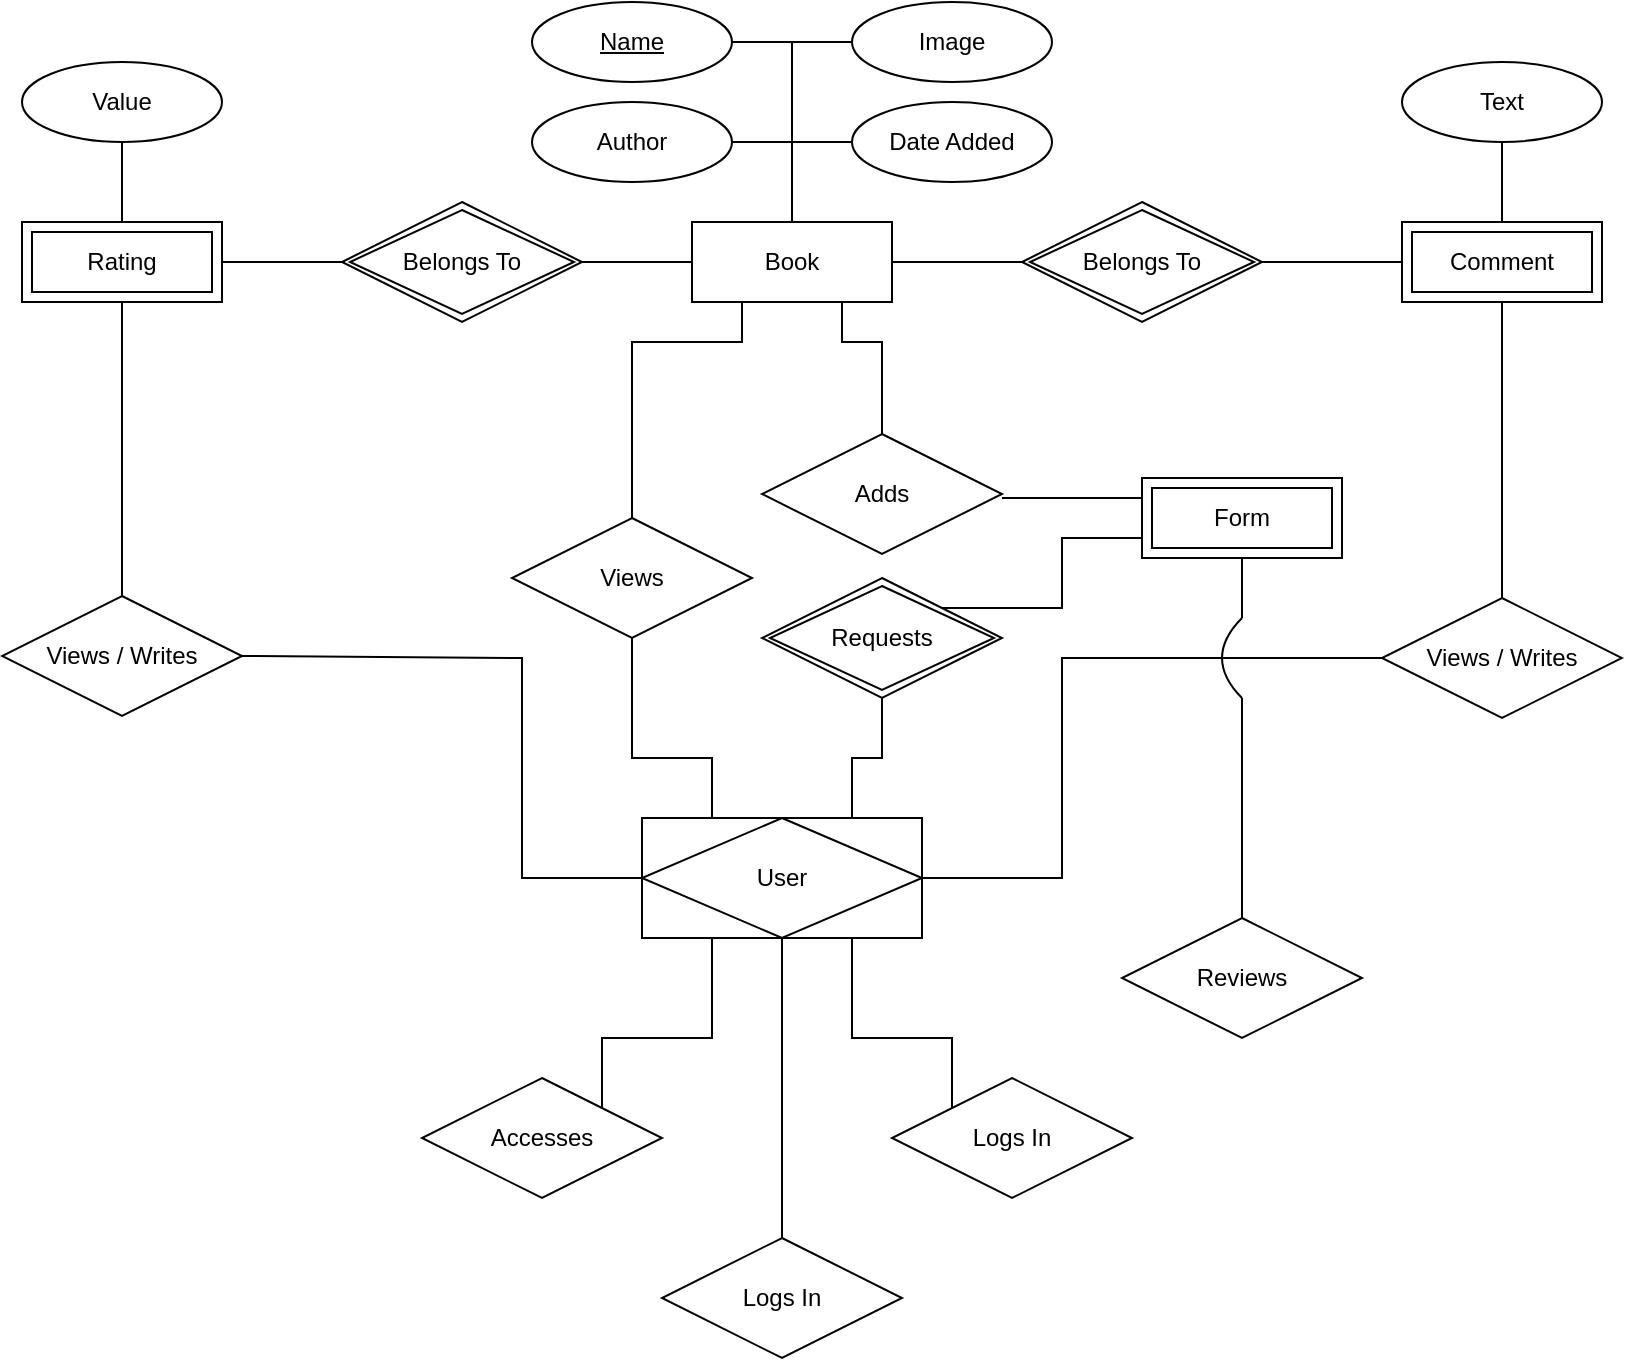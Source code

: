 <mxfile version="28.1.2">
  <diagram id="R2lEEEUBdFMjLlhIrx00" name="Page-1">
    <mxGraphModel dx="925" dy="460" grid="1" gridSize="10" guides="1" tooltips="1" connect="1" arrows="1" fold="1" page="1" pageScale="1" pageWidth="1654" pageHeight="2336" math="0" shadow="0" extFonts="Permanent Marker^https://fonts.googleapis.com/css?family=Permanent+Marker">
      <root>
        <mxCell id="0" />
        <mxCell id="1" parent="0" />
        <mxCell id="_qxPgumP9IlU6FrScyzH-1" value="&lt;div&gt;Book&lt;/div&gt;" style="whiteSpace=wrap;html=1;align=center;" vertex="1" parent="1">
          <mxGeometry x="375" y="350" width="100" height="40" as="geometry" />
        </mxCell>
        <mxCell id="_qxPgumP9IlU6FrScyzH-5" style="edgeStyle=orthogonalEdgeStyle;rounded=0;orthogonalLoop=1;jettySize=auto;html=1;exitX=1;exitY=0.5;exitDx=0;exitDy=0;entryX=0.5;entryY=0;entryDx=0;entryDy=0;endArrow=none;endFill=0;" edge="1" parent="1" source="_qxPgumP9IlU6FrScyzH-2" target="_qxPgumP9IlU6FrScyzH-1">
          <mxGeometry relative="1" as="geometry">
            <mxPoint x="395" y="289.96" as="sourcePoint" />
            <mxPoint x="425" y="379.96" as="targetPoint" />
            <Array as="points">
              <mxPoint x="425" y="260" />
            </Array>
          </mxGeometry>
        </mxCell>
        <mxCell id="_qxPgumP9IlU6FrScyzH-2" value="Name" style="ellipse;whiteSpace=wrap;html=1;align=center;fontStyle=4;" vertex="1" parent="1">
          <mxGeometry x="295" y="240" width="100" height="40" as="geometry" />
        </mxCell>
        <mxCell id="_qxPgumP9IlU6FrScyzH-6" value="&lt;div&gt;Author&lt;/div&gt;" style="ellipse;whiteSpace=wrap;html=1;align=center;" vertex="1" parent="1">
          <mxGeometry x="295" y="290" width="100" height="40" as="geometry" />
        </mxCell>
        <mxCell id="_qxPgumP9IlU6FrScyzH-7" value="Date Added" style="ellipse;whiteSpace=wrap;html=1;align=center;" vertex="1" parent="1">
          <mxGeometry x="455" y="290" width="100" height="40" as="geometry" />
        </mxCell>
        <mxCell id="_qxPgumP9IlU6FrScyzH-10" value="" style="edgeStyle=orthogonalEdgeStyle;rounded=0;orthogonalLoop=1;jettySize=auto;html=1;exitX=1;exitY=0.5;exitDx=0;exitDy=0;entryX=0.5;entryY=0;entryDx=0;entryDy=0;endArrow=none;endFill=0;" edge="1" parent="1" source="_qxPgumP9IlU6FrScyzH-6" target="_qxPgumP9IlU6FrScyzH-1">
          <mxGeometry relative="1" as="geometry">
            <mxPoint x="535" y="310" as="sourcePoint" />
            <mxPoint x="455" y="380" as="targetPoint" />
            <Array as="points">
              <mxPoint x="425" y="310" />
            </Array>
          </mxGeometry>
        </mxCell>
        <mxCell id="_qxPgumP9IlU6FrScyzH-11" value="" style="edgeStyle=orthogonalEdgeStyle;rounded=0;orthogonalLoop=1;jettySize=auto;html=1;endArrow=none;endFill=0;entryX=0.5;entryY=0;entryDx=0;entryDy=0;exitX=0;exitY=0.5;exitDx=0;exitDy=0;" edge="1" parent="1" source="_qxPgumP9IlU6FrScyzH-7" target="_qxPgumP9IlU6FrScyzH-1">
          <mxGeometry relative="1" as="geometry">
            <mxPoint x="485" y="260" as="sourcePoint" />
            <mxPoint x="465" y="280" as="targetPoint" />
            <Array as="points">
              <mxPoint x="455" y="310" />
              <mxPoint x="425" y="310" />
            </Array>
          </mxGeometry>
        </mxCell>
        <mxCell id="_qxPgumP9IlU6FrScyzH-14" style="edgeStyle=orthogonalEdgeStyle;rounded=0;orthogonalLoop=1;jettySize=auto;html=1;exitX=0;exitY=0.5;exitDx=0;exitDy=0;entryX=0.5;entryY=0;entryDx=0;entryDy=0;endArrow=none;endFill=0;" edge="1" parent="1" source="_qxPgumP9IlU6FrScyzH-12" target="_qxPgumP9IlU6FrScyzH-1">
          <mxGeometry relative="1" as="geometry" />
        </mxCell>
        <mxCell id="_qxPgumP9IlU6FrScyzH-12" value="Image" style="ellipse;whiteSpace=wrap;html=1;align=center;" vertex="1" parent="1">
          <mxGeometry x="455" y="240" width="100" height="40" as="geometry" />
        </mxCell>
        <mxCell id="_qxPgumP9IlU6FrScyzH-16" value="Rating" style="shape=ext;margin=3;double=1;whiteSpace=wrap;html=1;align=center;" vertex="1" parent="1">
          <mxGeometry x="40" y="350" width="100" height="40" as="geometry" />
        </mxCell>
        <mxCell id="_qxPgumP9IlU6FrScyzH-17" value="&lt;div&gt;Comment&lt;/div&gt;" style="shape=ext;margin=3;double=1;whiteSpace=wrap;html=1;align=center;" vertex="1" parent="1">
          <mxGeometry x="730" y="350" width="100" height="40" as="geometry" />
        </mxCell>
        <mxCell id="_qxPgumP9IlU6FrScyzH-19" value="&lt;div&gt;Belongs To&lt;/div&gt;" style="shape=rhombus;double=1;perimeter=rhombusPerimeter;whiteSpace=wrap;html=1;align=center;" vertex="1" parent="1">
          <mxGeometry x="200" y="340" width="120" height="60" as="geometry" />
        </mxCell>
        <mxCell id="_qxPgumP9IlU6FrScyzH-20" value="Belongs To" style="shape=rhombus;double=1;perimeter=rhombusPerimeter;whiteSpace=wrap;html=1;align=center;" vertex="1" parent="1">
          <mxGeometry x="540" y="340" width="120" height="60" as="geometry" />
        </mxCell>
        <mxCell id="_qxPgumP9IlU6FrScyzH-21" value="" style="endArrow=none;html=1;rounded=0;exitX=1;exitY=0.5;exitDx=0;exitDy=0;entryX=0;entryY=0.5;entryDx=0;entryDy=0;" edge="1" parent="1" source="_qxPgumP9IlU6FrScyzH-16" target="_qxPgumP9IlU6FrScyzH-19">
          <mxGeometry relative="1" as="geometry">
            <mxPoint x="330" y="430" as="sourcePoint" />
            <mxPoint x="490" y="430" as="targetPoint" />
          </mxGeometry>
        </mxCell>
        <mxCell id="_qxPgumP9IlU6FrScyzH-22" value="" style="endArrow=none;html=1;rounded=0;exitX=1;exitY=0.5;exitDx=0;exitDy=0;entryX=0;entryY=0.5;entryDx=0;entryDy=0;" edge="1" parent="1" source="_qxPgumP9IlU6FrScyzH-19" target="_qxPgumP9IlU6FrScyzH-1">
          <mxGeometry relative="1" as="geometry">
            <mxPoint x="330" y="480" as="sourcePoint" />
            <mxPoint x="390" y="480" as="targetPoint" />
          </mxGeometry>
        </mxCell>
        <mxCell id="_qxPgumP9IlU6FrScyzH-23" value="" style="endArrow=none;html=1;rounded=0;exitX=1;exitY=0.5;exitDx=0;exitDy=0;entryX=0;entryY=0.5;entryDx=0;entryDy=0;" edge="1" parent="1" source="_qxPgumP9IlU6FrScyzH-1" target="_qxPgumP9IlU6FrScyzH-20">
          <mxGeometry relative="1" as="geometry">
            <mxPoint x="410" y="440" as="sourcePoint" />
            <mxPoint x="465" y="440" as="targetPoint" />
          </mxGeometry>
        </mxCell>
        <mxCell id="_qxPgumP9IlU6FrScyzH-24" value="" style="endArrow=none;html=1;rounded=0;exitX=1;exitY=0.5;exitDx=0;exitDy=0;entryX=0;entryY=0.5;entryDx=0;entryDy=0;" edge="1" parent="1" source="_qxPgumP9IlU6FrScyzH-20" target="_qxPgumP9IlU6FrScyzH-17">
          <mxGeometry relative="1" as="geometry">
            <mxPoint x="660" y="490" as="sourcePoint" />
            <mxPoint x="715" y="490" as="targetPoint" />
          </mxGeometry>
        </mxCell>
        <mxCell id="_qxPgumP9IlU6FrScyzH-26" value="Value" style="ellipse;whiteSpace=wrap;html=1;align=center;" vertex="1" parent="1">
          <mxGeometry x="40" y="270" width="100" height="40" as="geometry" />
        </mxCell>
        <mxCell id="_qxPgumP9IlU6FrScyzH-27" value="&lt;div&gt;Text&lt;/div&gt;" style="ellipse;whiteSpace=wrap;html=1;align=center;" vertex="1" parent="1">
          <mxGeometry x="730" y="270" width="100" height="40" as="geometry" />
        </mxCell>
        <mxCell id="_qxPgumP9IlU6FrScyzH-29" value="" style="endArrow=none;html=1;rounded=0;exitX=0.5;exitY=0;exitDx=0;exitDy=0;entryX=0.5;entryY=1;entryDx=0;entryDy=0;" edge="1" parent="1" source="_qxPgumP9IlU6FrScyzH-16" target="_qxPgumP9IlU6FrScyzH-26">
          <mxGeometry relative="1" as="geometry">
            <mxPoint x="160" y="360" as="sourcePoint" />
            <mxPoint x="220" y="360" as="targetPoint" />
          </mxGeometry>
        </mxCell>
        <mxCell id="_qxPgumP9IlU6FrScyzH-30" value="" style="endArrow=none;html=1;rounded=0;exitX=0.5;exitY=0;exitDx=0;exitDy=0;entryX=0.5;entryY=1;entryDx=0;entryDy=0;" edge="1" parent="1" source="_qxPgumP9IlU6FrScyzH-17" target="_qxPgumP9IlU6FrScyzH-27">
          <mxGeometry relative="1" as="geometry">
            <mxPoint x="781" y="355" as="sourcePoint" />
            <mxPoint x="781" y="315" as="targetPoint" />
          </mxGeometry>
        </mxCell>
        <mxCell id="_qxPgumP9IlU6FrScyzH-50" value="&lt;div&gt;Views&lt;/div&gt;" style="shape=rhombus;perimeter=rhombusPerimeter;whiteSpace=wrap;html=1;align=center;" vertex="1" parent="1">
          <mxGeometry x="285" y="498" width="120" height="60" as="geometry" />
        </mxCell>
        <mxCell id="_qxPgumP9IlU6FrScyzH-51" value="" style="endArrow=none;html=1;rounded=0;entryX=0.5;entryY=1;entryDx=0;entryDy=0;exitX=0.25;exitY=0;exitDx=0;exitDy=0;" edge="1" parent="1" source="_qxPgumP9IlU6FrScyzH-81" target="_qxPgumP9IlU6FrScyzH-50">
          <mxGeometry relative="1" as="geometry">
            <mxPoint x="400" y="608" as="sourcePoint" />
            <mxPoint x="470" y="648" as="targetPoint" />
            <Array as="points">
              <mxPoint x="385" y="618" />
              <mxPoint x="345" y="618" />
            </Array>
          </mxGeometry>
        </mxCell>
        <mxCell id="_qxPgumP9IlU6FrScyzH-52" value="" style="endArrow=none;html=1;rounded=0;exitX=0.25;exitY=1;exitDx=0;exitDy=0;entryX=0.5;entryY=0;entryDx=0;entryDy=0;" edge="1" parent="1" source="_qxPgumP9IlU6FrScyzH-1" target="_qxPgumP9IlU6FrScyzH-50">
          <mxGeometry relative="1" as="geometry">
            <mxPoint x="200" y="490" as="sourcePoint" />
            <mxPoint x="360" y="490" as="targetPoint" />
            <Array as="points">
              <mxPoint x="400" y="410" />
              <mxPoint x="345" y="410" />
            </Array>
          </mxGeometry>
        </mxCell>
        <mxCell id="_qxPgumP9IlU6FrScyzH-53" value="Views / Writes" style="shape=rhombus;perimeter=rhombusPerimeter;whiteSpace=wrap;html=1;align=center;" vertex="1" parent="1">
          <mxGeometry x="720" y="538" width="120" height="60" as="geometry" />
        </mxCell>
        <mxCell id="_qxPgumP9IlU6FrScyzH-54" value="Views / Writes" style="shape=rhombus;perimeter=rhombusPerimeter;whiteSpace=wrap;html=1;align=center;" vertex="1" parent="1">
          <mxGeometry x="30" y="537" width="120" height="60" as="geometry" />
        </mxCell>
        <mxCell id="_qxPgumP9IlU6FrScyzH-55" value="" style="endArrow=none;html=1;rounded=0;exitX=1;exitY=0.5;exitDx=0;exitDy=0;entryX=0;entryY=0.5;entryDx=0;entryDy=0;" edge="1" parent="1" source="_qxPgumP9IlU6FrScyzH-54" target="_qxPgumP9IlU6FrScyzH-81">
          <mxGeometry relative="1" as="geometry">
            <mxPoint x="160" y="568" as="sourcePoint" />
            <mxPoint x="375" y="628" as="targetPoint" />
            <Array as="points">
              <mxPoint x="290" y="568" />
              <mxPoint x="290" y="678" />
            </Array>
          </mxGeometry>
        </mxCell>
        <mxCell id="_qxPgumP9IlU6FrScyzH-57" value="" style="endArrow=none;html=1;rounded=0;exitX=0;exitY=0.5;exitDx=0;exitDy=0;entryX=1;entryY=0.5;entryDx=0;entryDy=0;" edge="1" parent="1" source="_qxPgumP9IlU6FrScyzH-53" target="_qxPgumP9IlU6FrScyzH-81">
          <mxGeometry relative="1" as="geometry">
            <mxPoint x="510" y="578" as="sourcePoint" />
            <mxPoint x="475" y="628" as="targetPoint" />
            <Array as="points">
              <mxPoint x="560" y="568" />
              <mxPoint x="560" y="678" />
            </Array>
          </mxGeometry>
        </mxCell>
        <mxCell id="_qxPgumP9IlU6FrScyzH-58" value="" style="endArrow=none;html=1;rounded=0;exitX=0.5;exitY=1;exitDx=0;exitDy=0;exitPerimeter=0;entryX=0.5;entryY=0;entryDx=0;entryDy=0;" edge="1" parent="1" source="_qxPgumP9IlU6FrScyzH-17" target="_qxPgumP9IlU6FrScyzH-53">
          <mxGeometry relative="1" as="geometry">
            <mxPoint x="640" y="590" as="sourcePoint" />
            <mxPoint x="800" y="420" as="targetPoint" />
          </mxGeometry>
        </mxCell>
        <mxCell id="_qxPgumP9IlU6FrScyzH-59" value="" style="endArrow=none;html=1;rounded=0;exitX=0.5;exitY=1;exitDx=0;exitDy=0;exitPerimeter=0;entryX=0.5;entryY=0;entryDx=0;entryDy=0;" edge="1" parent="1" source="_qxPgumP9IlU6FrScyzH-16" target="_qxPgumP9IlU6FrScyzH-54">
          <mxGeometry relative="1" as="geometry">
            <mxPoint x="190" y="450" as="sourcePoint" />
            <mxPoint x="350" y="450" as="targetPoint" />
          </mxGeometry>
        </mxCell>
        <mxCell id="_qxPgumP9IlU6FrScyzH-60" value="Form" style="shape=ext;margin=3;double=1;whiteSpace=wrap;html=1;align=center;" vertex="1" parent="1">
          <mxGeometry x="600" y="478" width="100" height="40" as="geometry" />
        </mxCell>
        <mxCell id="_qxPgumP9IlU6FrScyzH-62" value="&lt;div&gt;Requests&lt;/div&gt;" style="shape=rhombus;double=1;perimeter=rhombusPerimeter;whiteSpace=wrap;html=1;align=center;" vertex="1" parent="1">
          <mxGeometry x="410" y="528" width="120" height="60" as="geometry" />
        </mxCell>
        <mxCell id="_qxPgumP9IlU6FrScyzH-63" value="" style="endArrow=none;html=1;rounded=0;exitX=0.5;exitY=1;exitDx=0;exitDy=0;exitPerimeter=0;entryX=0.75;entryY=0;entryDx=0;entryDy=0;" edge="1" parent="1" source="_qxPgumP9IlU6FrScyzH-62" target="_qxPgumP9IlU6FrScyzH-81">
          <mxGeometry relative="1" as="geometry">
            <mxPoint x="530" y="668" as="sourcePoint" />
            <mxPoint x="450" y="608" as="targetPoint" />
            <Array as="points">
              <mxPoint x="470" y="618" />
              <mxPoint x="455" y="618" />
            </Array>
          </mxGeometry>
        </mxCell>
        <mxCell id="_qxPgumP9IlU6FrScyzH-64" value="&lt;div&gt;Adds&lt;/div&gt;" style="shape=rhombus;perimeter=rhombusPerimeter;whiteSpace=wrap;html=1;align=center;" vertex="1" parent="1">
          <mxGeometry x="410" y="456" width="120" height="60" as="geometry" />
        </mxCell>
        <mxCell id="_qxPgumP9IlU6FrScyzH-66" value="" style="endArrow=none;html=1;rounded=0;exitX=1;exitY=0.5;exitDx=0;exitDy=0;entryX=0;entryY=0.25;entryDx=0;entryDy=0;" edge="1" parent="1" target="_qxPgumP9IlU6FrScyzH-60">
          <mxGeometry relative="1" as="geometry">
            <mxPoint x="530" y="488" as="sourcePoint" />
            <mxPoint x="800" y="648" as="targetPoint" />
          </mxGeometry>
        </mxCell>
        <mxCell id="_qxPgumP9IlU6FrScyzH-67" value="" style="endArrow=none;html=1;rounded=0;exitX=1;exitY=0;exitDx=0;exitDy=0;entryX=0;entryY=0.75;entryDx=0;entryDy=0;" edge="1" parent="1" source="_qxPgumP9IlU6FrScyzH-62" target="_qxPgumP9IlU6FrScyzH-60">
          <mxGeometry relative="1" as="geometry">
            <mxPoint x="650" y="648" as="sourcePoint" />
            <mxPoint x="810" y="648" as="targetPoint" />
            <Array as="points">
              <mxPoint x="560" y="543" />
              <mxPoint x="560" y="508" />
            </Array>
          </mxGeometry>
        </mxCell>
        <mxCell id="_qxPgumP9IlU6FrScyzH-81" value="User" style="shape=associativeEntity;whiteSpace=wrap;html=1;align=center;" vertex="1" parent="1">
          <mxGeometry x="350" y="648" width="140" height="60" as="geometry" />
        </mxCell>
        <mxCell id="_qxPgumP9IlU6FrScyzH-86" value="" style="endArrow=none;html=1;rounded=0;entryX=0.25;entryY=1;entryDx=0;entryDy=0;exitX=1;exitY=0;exitDx=0;exitDy=0;" edge="1" parent="1" source="_qxPgumP9IlU6FrScyzH-90" target="_qxPgumP9IlU6FrScyzH-81">
          <mxGeometry relative="1" as="geometry">
            <mxPoint x="385" y="748" as="sourcePoint" />
            <mxPoint x="380" y="748" as="targetPoint" />
            <Array as="points">
              <mxPoint x="330" y="758" />
              <mxPoint x="385" y="758" />
            </Array>
          </mxGeometry>
        </mxCell>
        <mxCell id="_qxPgumP9IlU6FrScyzH-87" value="" style="endArrow=none;html=1;rounded=0;entryX=0.75;entryY=1;entryDx=0;entryDy=0;exitX=0;exitY=0;exitDx=0;exitDy=0;" edge="1" parent="1" source="_qxPgumP9IlU6FrScyzH-91" target="_qxPgumP9IlU6FrScyzH-81">
          <mxGeometry relative="1" as="geometry">
            <mxPoint x="455" y="748" as="sourcePoint" />
            <mxPoint x="400" y="748" as="targetPoint" />
            <Array as="points">
              <mxPoint x="505" y="758" />
              <mxPoint x="455" y="758" />
            </Array>
          </mxGeometry>
        </mxCell>
        <mxCell id="_qxPgumP9IlU6FrScyzH-88" value="" style="endArrow=none;html=1;rounded=0;entryX=0.5;entryY=1;entryDx=0;entryDy=0;exitX=0.5;exitY=0;exitDx=0;exitDy=0;" edge="1" parent="1" source="_qxPgumP9IlU6FrScyzH-89" target="_qxPgumP9IlU6FrScyzH-81">
          <mxGeometry relative="1" as="geometry">
            <mxPoint x="420" y="748" as="sourcePoint" />
            <mxPoint x="400" y="748" as="targetPoint" />
          </mxGeometry>
        </mxCell>
        <mxCell id="_qxPgumP9IlU6FrScyzH-89" value="Logs In" style="shape=rhombus;perimeter=rhombusPerimeter;whiteSpace=wrap;html=1;align=center;" vertex="1" parent="1">
          <mxGeometry x="360" y="858" width="120" height="60" as="geometry" />
        </mxCell>
        <mxCell id="_qxPgumP9IlU6FrScyzH-90" value="Accesses" style="shape=rhombus;perimeter=rhombusPerimeter;whiteSpace=wrap;html=1;align=center;" vertex="1" parent="1">
          <mxGeometry x="240" y="778" width="120" height="60" as="geometry" />
        </mxCell>
        <mxCell id="_qxPgumP9IlU6FrScyzH-91" value="Logs In" style="shape=rhombus;perimeter=rhombusPerimeter;whiteSpace=wrap;html=1;align=center;" vertex="1" parent="1">
          <mxGeometry x="475" y="778" width="120" height="60" as="geometry" />
        </mxCell>
        <mxCell id="_qxPgumP9IlU6FrScyzH-92" value="&lt;div&gt;Reviews&lt;/div&gt;" style="shape=rhombus;perimeter=rhombusPerimeter;whiteSpace=wrap;html=1;align=center;" vertex="1" parent="1">
          <mxGeometry x="590" y="698" width="120" height="60" as="geometry" />
        </mxCell>
        <mxCell id="_qxPgumP9IlU6FrScyzH-95" value="" style="endArrow=none;html=1;rounded=0;exitX=0.5;exitY=0;exitDx=0;exitDy=0;" edge="1" parent="1" source="_qxPgumP9IlU6FrScyzH-92">
          <mxGeometry relative="1" as="geometry">
            <mxPoint x="680" y="668" as="sourcePoint" />
            <mxPoint x="650" y="588" as="targetPoint" />
          </mxGeometry>
        </mxCell>
        <mxCell id="_qxPgumP9IlU6FrScyzH-96" value="" style="endArrow=none;html=1;rounded=0;curved=1;" edge="1" parent="1">
          <mxGeometry relative="1" as="geometry">
            <mxPoint x="650" y="588" as="sourcePoint" />
            <mxPoint x="650" y="548" as="targetPoint" />
            <Array as="points">
              <mxPoint x="630" y="568" />
            </Array>
          </mxGeometry>
        </mxCell>
        <mxCell id="_qxPgumP9IlU6FrScyzH-97" value="" style="endArrow=none;html=1;rounded=0;exitX=0.5;exitY=1;exitDx=0;exitDy=0;" edge="1" parent="1" source="_qxPgumP9IlU6FrScyzH-60">
          <mxGeometry relative="1" as="geometry">
            <mxPoint x="660" y="728" as="sourcePoint" />
            <mxPoint x="650" y="548" as="targetPoint" />
          </mxGeometry>
        </mxCell>
        <mxCell id="_qxPgumP9IlU6FrScyzH-98" value="" style="endArrow=none;html=1;rounded=0;exitX=0.5;exitY=0;exitDx=0;exitDy=0;entryX=0.75;entryY=1;entryDx=0;entryDy=0;" edge="1" parent="1" source="_qxPgumP9IlU6FrScyzH-64" target="_qxPgumP9IlU6FrScyzH-1">
          <mxGeometry relative="1" as="geometry">
            <mxPoint x="470" y="430" as="sourcePoint" />
            <mxPoint x="630" y="430" as="targetPoint" />
            <Array as="points">
              <mxPoint x="470" y="410" />
              <mxPoint x="450" y="410" />
            </Array>
          </mxGeometry>
        </mxCell>
      </root>
    </mxGraphModel>
  </diagram>
</mxfile>
